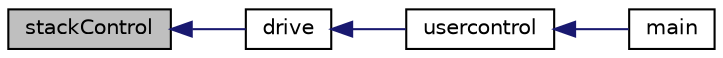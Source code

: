 digraph "stackControl"
{
  edge [fontname="Helvetica",fontsize="10",labelfontname="Helvetica",labelfontsize="10"];
  node [fontname="Helvetica",fontsize="10",shape=record];
  rankdir="LR";
  Node4 [label="stackControl",height=0.2,width=0.4,color="black", fillcolor="grey75", style="filled", fontcolor="black"];
  Node4 -> Node5 [dir="back",color="midnightblue",fontsize="10",style="solid",fontname="Helvetica"];
  Node5 [label="drive",height=0.2,width=0.4,color="black", fillcolor="white", style="filled",URL="$de/de5/drive_8cpp_a928e32686c7e00c1ecde24c3da3019f7.html#a928e32686c7e00c1ecde24c3da3019f7"];
  Node5 -> Node6 [dir="back",color="midnightblue",fontsize="10",style="solid",fontname="Helvetica"];
  Node6 [label="usercontrol",height=0.2,width=0.4,color="black", fillcolor="white", style="filled",URL="$df/d0a/main_8cpp_a0b51ae97a13db57021eefe87a9903444.html#a0b51ae97a13db57021eefe87a9903444"];
  Node6 -> Node7 [dir="back",color="midnightblue",fontsize="10",style="solid",fontname="Helvetica"];
  Node7 [label="main",height=0.2,width=0.4,color="black", fillcolor="white", style="filled",URL="$df/d0a/main_8cpp_ae66f6b31b5ad750f1fe042a706a4e3d4.html#ae66f6b31b5ad750f1fe042a706a4e3d4"];
}
